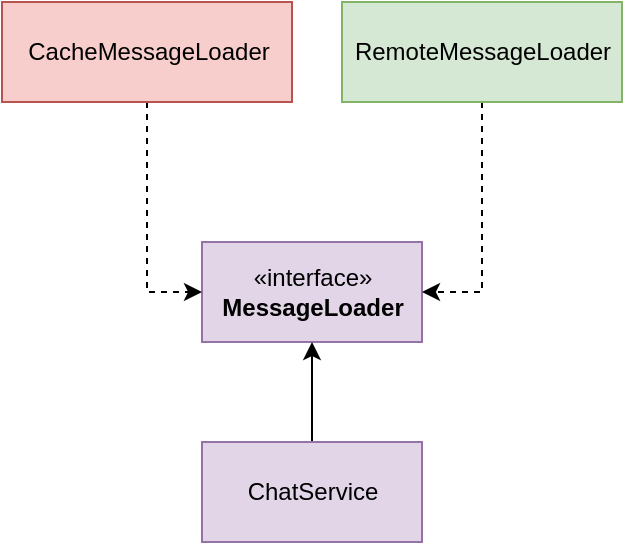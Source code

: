 <mxfile version="14.2.9" type="github">
  <diagram id="8J9vl8nqYU6aJfoGJ4U3" name="Page-1">
    <mxGraphModel dx="1186" dy="698" grid="1" gridSize="10" guides="1" tooltips="1" connect="1" arrows="1" fold="1" page="1" pageScale="1" pageWidth="850" pageHeight="1100" math="0" shadow="0">
      <root>
        <mxCell id="0" />
        <mxCell id="1" parent="0" />
        <mxCell id="mV4Yhw0_bow4njmf-IAS-1" value="«interface»&lt;br&gt;&lt;b&gt;MessageLoader&lt;/b&gt;" style="html=1;fillColor=#e1d5e7;strokeColor=#9673a6;" vertex="1" parent="1">
          <mxGeometry x="380" y="240" width="110" height="50" as="geometry" />
        </mxCell>
        <mxCell id="mV4Yhw0_bow4njmf-IAS-5" value="" style="edgeStyle=orthogonalEdgeStyle;rounded=0;orthogonalLoop=1;jettySize=auto;html=1;dashed=1;" edge="1" parent="1" source="mV4Yhw0_bow4njmf-IAS-2" target="mV4Yhw0_bow4njmf-IAS-1">
          <mxGeometry relative="1" as="geometry">
            <Array as="points">
              <mxPoint x="353" y="265" />
            </Array>
          </mxGeometry>
        </mxCell>
        <mxCell id="mV4Yhw0_bow4njmf-IAS-2" value="CacheMessageLoader" style="html=1;fillColor=#f8cecc;strokeColor=#b85450;" vertex="1" parent="1">
          <mxGeometry x="280" y="120" width="145" height="50" as="geometry" />
        </mxCell>
        <mxCell id="mV4Yhw0_bow4njmf-IAS-4" value="" style="edgeStyle=orthogonalEdgeStyle;rounded=0;orthogonalLoop=1;jettySize=auto;html=1;dashed=1;" edge="1" parent="1" source="mV4Yhw0_bow4njmf-IAS-3" target="mV4Yhw0_bow4njmf-IAS-1">
          <mxGeometry relative="1" as="geometry">
            <Array as="points">
              <mxPoint x="520" y="265" />
            </Array>
          </mxGeometry>
        </mxCell>
        <mxCell id="mV4Yhw0_bow4njmf-IAS-3" value="RemoteMessageLoader" style="html=1;fillColor=#d5e8d4;strokeColor=#82b366;" vertex="1" parent="1">
          <mxGeometry x="450" y="120" width="140" height="50" as="geometry" />
        </mxCell>
        <mxCell id="mV4Yhw0_bow4njmf-IAS-7" value="" style="edgeStyle=orthogonalEdgeStyle;rounded=0;orthogonalLoop=1;jettySize=auto;html=1;" edge="1" parent="1" source="mV4Yhw0_bow4njmf-IAS-6" target="mV4Yhw0_bow4njmf-IAS-1">
          <mxGeometry relative="1" as="geometry" />
        </mxCell>
        <mxCell id="mV4Yhw0_bow4njmf-IAS-6" value="ChatService" style="html=1;fillColor=#e1d5e7;strokeColor=#9673a6;" vertex="1" parent="1">
          <mxGeometry x="380" y="340" width="110" height="50" as="geometry" />
        </mxCell>
      </root>
    </mxGraphModel>
  </diagram>
</mxfile>
